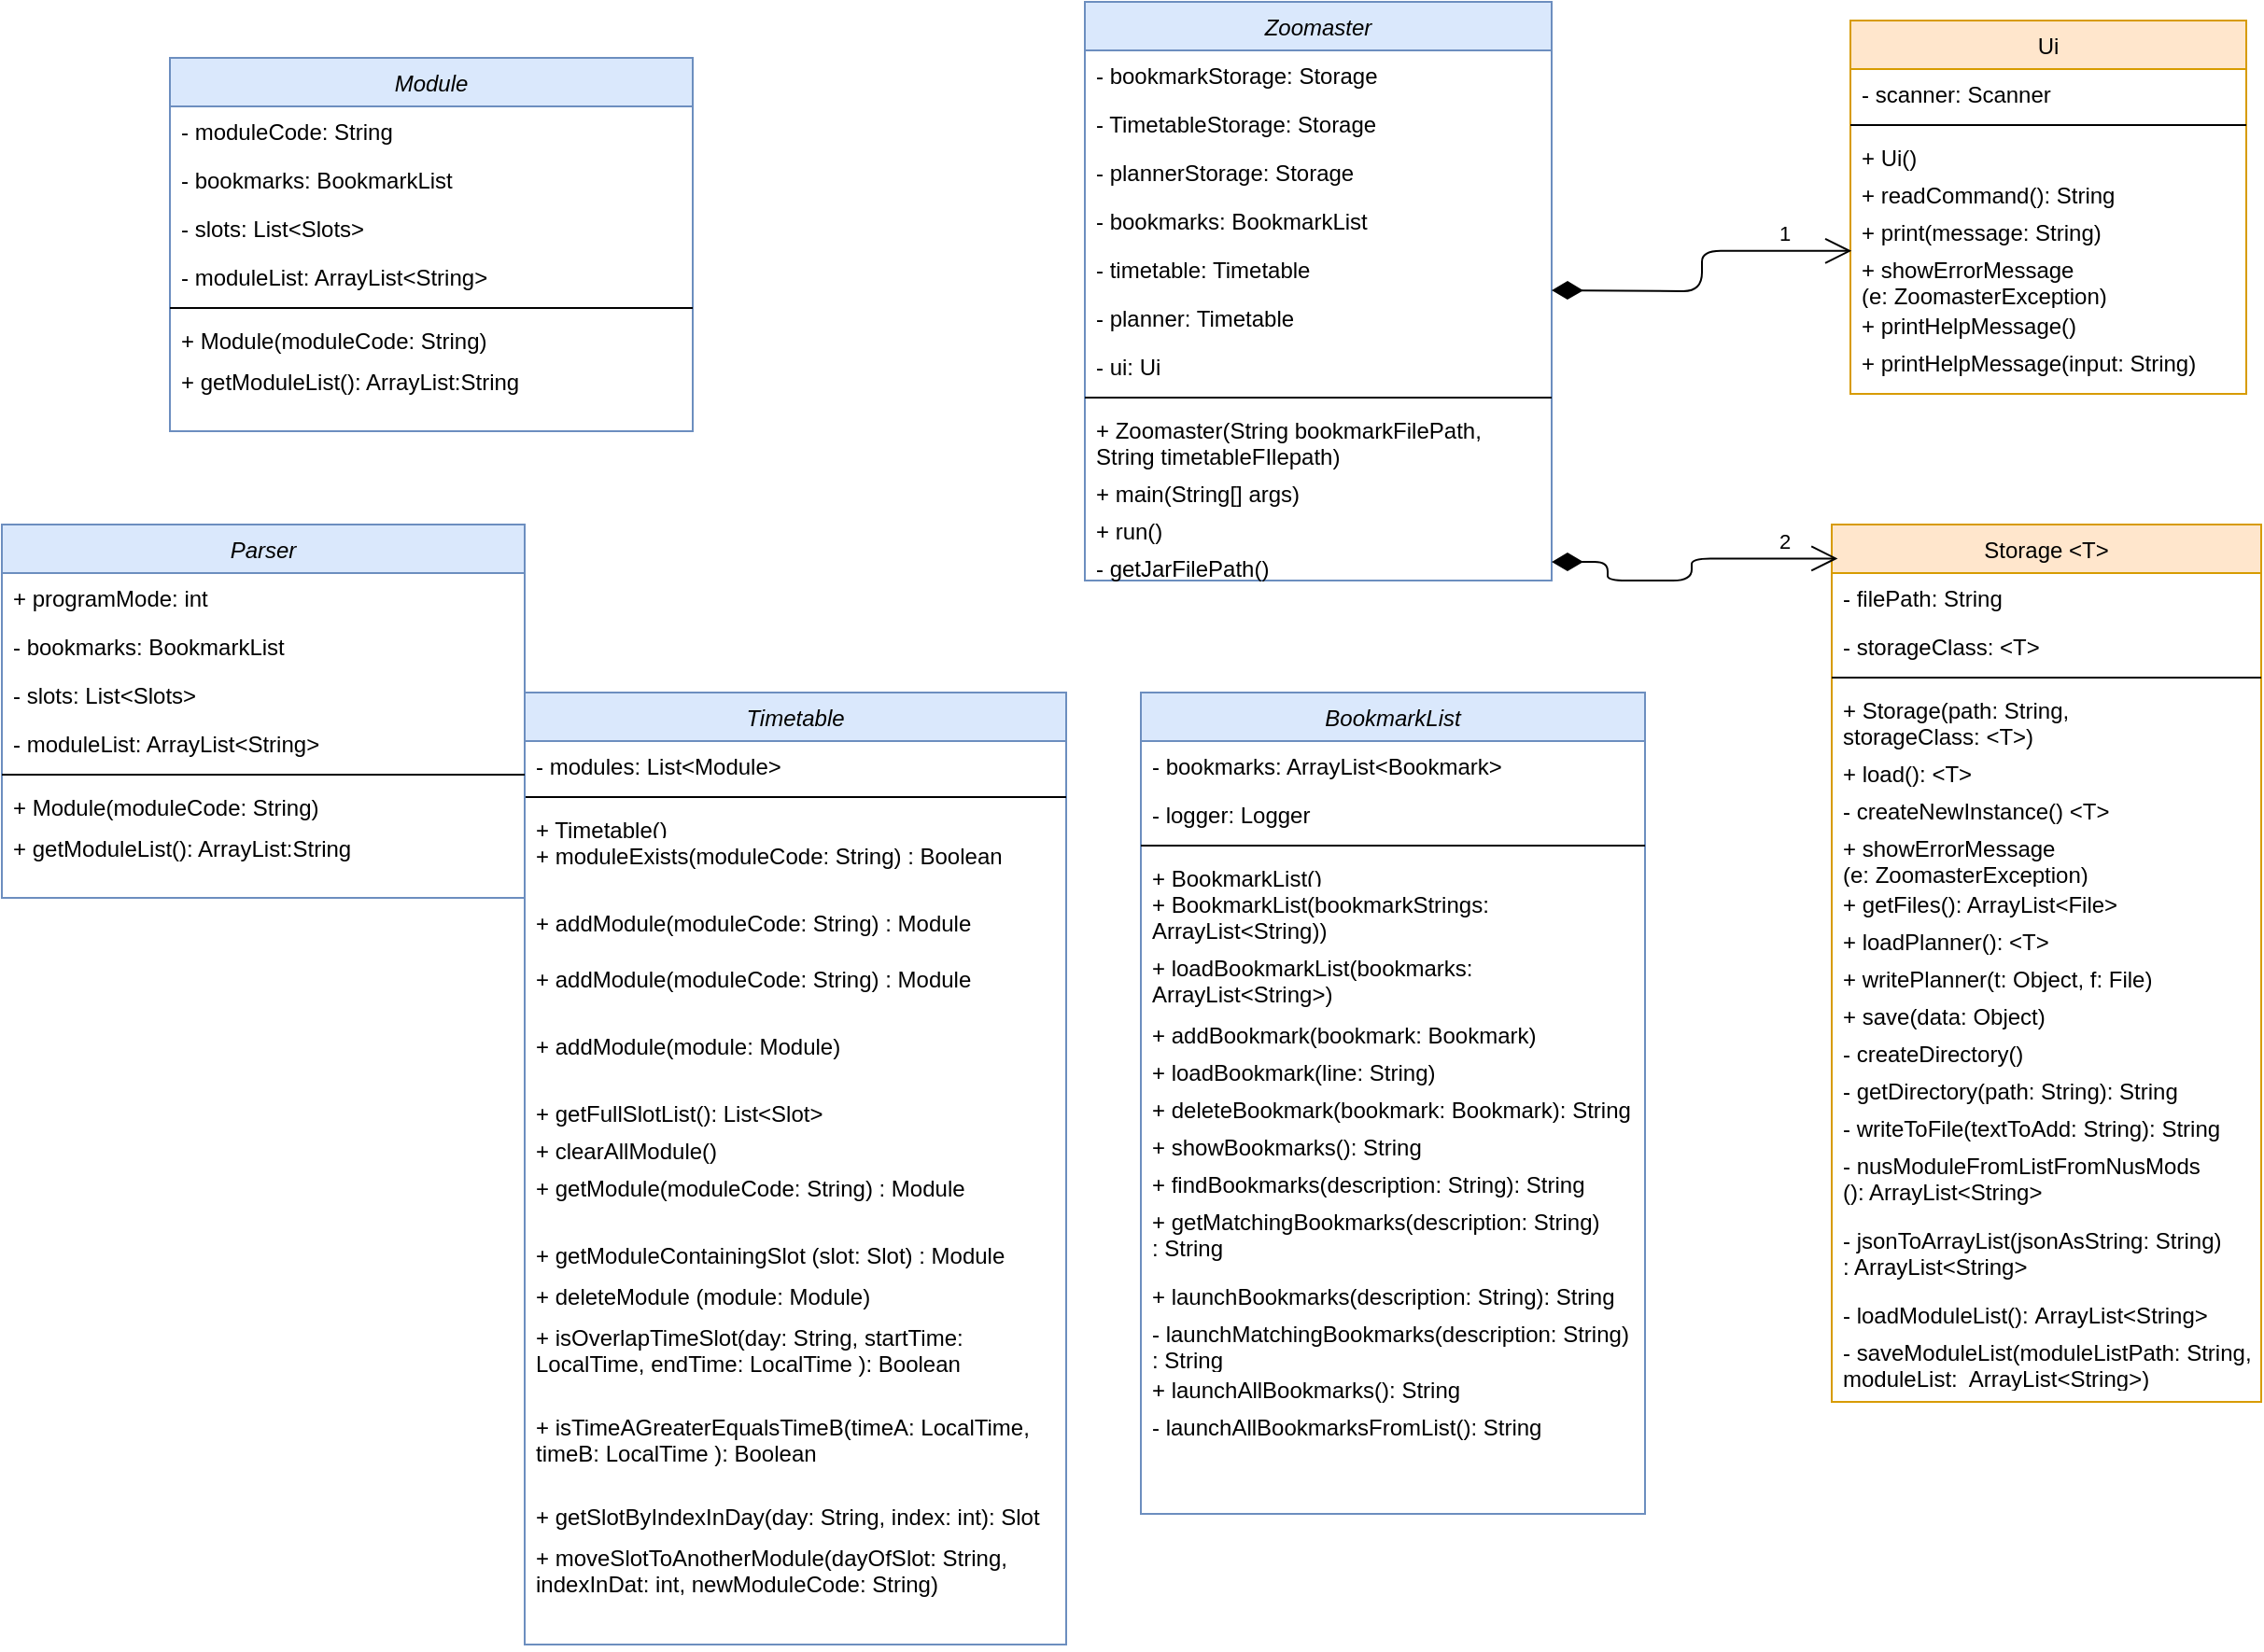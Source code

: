 <mxfile version="13.8.3" type="github">
  <diagram id="C5RBs43oDa-KdzZeNtuy" name="Page-1">
    <mxGraphModel dx="1558" dy="640" grid="1" gridSize="10" guides="1" tooltips="1" connect="1" arrows="1" fold="1" page="1" pageScale="1" pageWidth="827" pageHeight="1169" math="0" shadow="0">
      <root>
        <mxCell id="WIyWlLk6GJQsqaUBKTNV-0" />
        <mxCell id="WIyWlLk6GJQsqaUBKTNV-1" parent="WIyWlLk6GJQsqaUBKTNV-0" />
        <mxCell id="zkfFHV4jXpPFQw0GAbJ--0" value="Zoomaster" style="swimlane;fontStyle=2;align=center;verticalAlign=top;childLayout=stackLayout;horizontal=1;startSize=26;horizontalStack=0;resizeParent=1;resizeLast=0;collapsible=1;marginBottom=0;rounded=0;shadow=0;strokeWidth=1;fillColor=#dae8fc;strokeColor=#6c8ebf;" parent="WIyWlLk6GJQsqaUBKTNV-1" vertex="1">
          <mxGeometry x="100" y="90" width="250" height="310" as="geometry">
            <mxRectangle x="230" y="140" width="160" height="26" as="alternateBounds" />
          </mxGeometry>
        </mxCell>
        <mxCell id="zkfFHV4jXpPFQw0GAbJ--1" value="- bookmarkStorage: Storage" style="text;align=left;verticalAlign=top;spacingLeft=4;spacingRight=4;overflow=hidden;rotatable=0;points=[[0,0.5],[1,0.5]];portConstraint=eastwest;" parent="zkfFHV4jXpPFQw0GAbJ--0" vertex="1">
          <mxGeometry y="26" width="250" height="26" as="geometry" />
        </mxCell>
        <mxCell id="zkfFHV4jXpPFQw0GAbJ--2" value="- TimetableStorage: Storage" style="text;align=left;verticalAlign=top;spacingLeft=4;spacingRight=4;overflow=hidden;rotatable=0;points=[[0,0.5],[1,0.5]];portConstraint=eastwest;rounded=0;shadow=0;html=0;" parent="zkfFHV4jXpPFQw0GAbJ--0" vertex="1">
          <mxGeometry y="52" width="250" height="26" as="geometry" />
        </mxCell>
        <mxCell id="xP8jKpBeJA_gzd6FkXw8-4" value="- plannerStorage: Storage" style="text;align=left;verticalAlign=top;spacingLeft=4;spacingRight=4;overflow=hidden;rotatable=0;points=[[0,0.5],[1,0.5]];portConstraint=eastwest;rounded=0;shadow=0;html=0;" vertex="1" parent="zkfFHV4jXpPFQw0GAbJ--0">
          <mxGeometry y="78" width="250" height="26" as="geometry" />
        </mxCell>
        <mxCell id="zkfFHV4jXpPFQw0GAbJ--3" value="- bookmarks: BookmarkList" style="text;align=left;verticalAlign=top;spacingLeft=4;spacingRight=4;overflow=hidden;rotatable=0;points=[[0,0.5],[1,0.5]];portConstraint=eastwest;rounded=0;shadow=0;html=0;" parent="zkfFHV4jXpPFQw0GAbJ--0" vertex="1">
          <mxGeometry y="104" width="250" height="26" as="geometry" />
        </mxCell>
        <mxCell id="xP8jKpBeJA_gzd6FkXw8-2" value="- timetable: Timetable" style="text;align=left;verticalAlign=top;spacingLeft=4;spacingRight=4;overflow=hidden;rotatable=0;points=[[0,0.5],[1,0.5]];portConstraint=eastwest;rounded=0;shadow=0;html=0;" vertex="1" parent="zkfFHV4jXpPFQw0GAbJ--0">
          <mxGeometry y="130" width="250" height="26" as="geometry" />
        </mxCell>
        <mxCell id="xP8jKpBeJA_gzd6FkXw8-3" value="- planner: Timetable" style="text;align=left;verticalAlign=top;spacingLeft=4;spacingRight=4;overflow=hidden;rotatable=0;points=[[0,0.5],[1,0.5]];portConstraint=eastwest;rounded=0;shadow=0;html=0;" vertex="1" parent="zkfFHV4jXpPFQw0GAbJ--0">
          <mxGeometry y="156" width="250" height="26" as="geometry" />
        </mxCell>
        <mxCell id="xP8jKpBeJA_gzd6FkXw8-5" value="- ui: Ui" style="text;align=left;verticalAlign=top;spacingLeft=4;spacingRight=4;overflow=hidden;rotatable=0;points=[[0,0.5],[1,0.5]];portConstraint=eastwest;rounded=0;shadow=0;html=0;" vertex="1" parent="zkfFHV4jXpPFQw0GAbJ--0">
          <mxGeometry y="182" width="250" height="26" as="geometry" />
        </mxCell>
        <mxCell id="zkfFHV4jXpPFQw0GAbJ--4" value="" style="line;html=1;strokeWidth=1;align=left;verticalAlign=middle;spacingTop=-1;spacingLeft=3;spacingRight=3;rotatable=0;labelPosition=right;points=[];portConstraint=eastwest;" parent="zkfFHV4jXpPFQw0GAbJ--0" vertex="1">
          <mxGeometry y="208" width="250" height="8" as="geometry" />
        </mxCell>
        <mxCell id="zkfFHV4jXpPFQw0GAbJ--5" value="+ Zoomaster(String bookmarkFilePath, &#xa;String timetableFIlepath)" style="text;align=left;verticalAlign=top;spacingLeft=4;spacingRight=4;overflow=hidden;rotatable=0;points=[[0,0.5],[1,0.5]];portConstraint=eastwest;" parent="zkfFHV4jXpPFQw0GAbJ--0" vertex="1">
          <mxGeometry y="216" width="250" height="34" as="geometry" />
        </mxCell>
        <mxCell id="xP8jKpBeJA_gzd6FkXw8-8" value="+ main(String[] args)" style="text;align=left;verticalAlign=top;spacingLeft=4;spacingRight=4;overflow=hidden;rotatable=0;points=[[0,0.5],[1,0.5]];portConstraint=eastwest;" vertex="1" parent="zkfFHV4jXpPFQw0GAbJ--0">
          <mxGeometry y="250" width="250" height="20" as="geometry" />
        </mxCell>
        <mxCell id="xP8jKpBeJA_gzd6FkXw8-7" value="+ run()" style="text;align=left;verticalAlign=top;spacingLeft=4;spacingRight=4;overflow=hidden;rotatable=0;points=[[0,0.5],[1,0.5]];portConstraint=eastwest;" vertex="1" parent="zkfFHV4jXpPFQw0GAbJ--0">
          <mxGeometry y="270" width="250" height="20" as="geometry" />
        </mxCell>
        <mxCell id="xP8jKpBeJA_gzd6FkXw8-9" value="- getJarFilePath()" style="text;align=left;verticalAlign=top;spacingLeft=4;spacingRight=4;overflow=hidden;rotatable=0;points=[[0,0.5],[1,0.5]];portConstraint=eastwest;" vertex="1" parent="zkfFHV4jXpPFQw0GAbJ--0">
          <mxGeometry y="290" width="250" height="20" as="geometry" />
        </mxCell>
        <mxCell id="zkfFHV4jXpPFQw0GAbJ--17" value="Ui" style="swimlane;fontStyle=0;align=center;verticalAlign=top;childLayout=stackLayout;horizontal=1;startSize=26;horizontalStack=0;resizeParent=1;resizeLast=0;collapsible=1;marginBottom=0;rounded=0;shadow=0;strokeWidth=1;fillColor=#ffe6cc;strokeColor=#d79b00;" parent="WIyWlLk6GJQsqaUBKTNV-1" vertex="1">
          <mxGeometry x="510" y="100" width="212" height="200" as="geometry">
            <mxRectangle x="550" y="140" width="160" height="26" as="alternateBounds" />
          </mxGeometry>
        </mxCell>
        <mxCell id="xP8jKpBeJA_gzd6FkXw8-10" value="- scanner: Scanner" style="text;align=left;verticalAlign=top;spacingLeft=4;spacingRight=4;overflow=hidden;rotatable=0;points=[[0,0.5],[1,0.5]];portConstraint=eastwest;rounded=0;shadow=0;html=0;" vertex="1" parent="zkfFHV4jXpPFQw0GAbJ--17">
          <mxGeometry y="26" width="212" height="26" as="geometry" />
        </mxCell>
        <mxCell id="zkfFHV4jXpPFQw0GAbJ--23" value="" style="line;html=1;strokeWidth=1;align=left;verticalAlign=middle;spacingTop=-1;spacingLeft=3;spacingRight=3;rotatable=0;labelPosition=right;points=[];portConstraint=eastwest;" parent="zkfFHV4jXpPFQw0GAbJ--17" vertex="1">
          <mxGeometry y="52" width="212" height="8" as="geometry" />
        </mxCell>
        <mxCell id="xP8jKpBeJA_gzd6FkXw8-11" value="+ Ui()" style="text;align=left;verticalAlign=top;spacingLeft=4;spacingRight=4;overflow=hidden;rotatable=0;points=[[0,0.5],[1,0.5]];portConstraint=eastwest;" vertex="1" parent="zkfFHV4jXpPFQw0GAbJ--17">
          <mxGeometry y="60" width="212" height="20" as="geometry" />
        </mxCell>
        <mxCell id="xP8jKpBeJA_gzd6FkXw8-12" value="+ readCommand(): String" style="text;align=left;verticalAlign=top;spacingLeft=4;spacingRight=4;overflow=hidden;rotatable=0;points=[[0,0.5],[1,0.5]];portConstraint=eastwest;" vertex="1" parent="zkfFHV4jXpPFQw0GAbJ--17">
          <mxGeometry y="80" width="212" height="20" as="geometry" />
        </mxCell>
        <mxCell id="xP8jKpBeJA_gzd6FkXw8-13" value="+ print(message: String)" style="text;align=left;verticalAlign=top;spacingLeft=4;spacingRight=4;overflow=hidden;rotatable=0;points=[[0,0.5],[1,0.5]];portConstraint=eastwest;" vertex="1" parent="zkfFHV4jXpPFQw0GAbJ--17">
          <mxGeometry y="100" width="212" height="20" as="geometry" />
        </mxCell>
        <mxCell id="xP8jKpBeJA_gzd6FkXw8-14" value="+ showErrorMessage&#xa;(e: ZoomasterException)" style="text;align=left;verticalAlign=top;spacingLeft=4;spacingRight=4;overflow=hidden;rotatable=0;points=[[0,0.5],[1,0.5]];portConstraint=eastwest;" vertex="1" parent="zkfFHV4jXpPFQw0GAbJ--17">
          <mxGeometry y="120" width="212" height="30" as="geometry" />
        </mxCell>
        <mxCell id="xP8jKpBeJA_gzd6FkXw8-17" value="+ printHelpMessage()" style="text;align=left;verticalAlign=top;spacingLeft=4;spacingRight=4;overflow=hidden;rotatable=0;points=[[0,0.5],[1,0.5]];portConstraint=eastwest;" vertex="1" parent="zkfFHV4jXpPFQw0GAbJ--17">
          <mxGeometry y="150" width="212" height="20" as="geometry" />
        </mxCell>
        <mxCell id="xP8jKpBeJA_gzd6FkXw8-16" value="+ printHelpMessage(input: String)" style="text;align=left;verticalAlign=top;spacingLeft=4;spacingRight=4;overflow=hidden;rotatable=0;points=[[0,0.5],[1,0.5]];portConstraint=eastwest;" vertex="1" parent="zkfFHV4jXpPFQw0GAbJ--17">
          <mxGeometry y="170" width="212" height="20" as="geometry" />
        </mxCell>
        <mxCell id="xP8jKpBeJA_gzd6FkXw8-18" value="1" style="endArrow=open;html=1;endSize=12;startArrow=diamondThin;startSize=14;startFill=1;edgeStyle=orthogonalEdgeStyle;align=left;verticalAlign=bottom;entryX=0.003;entryY=0.113;entryDx=0;entryDy=0;entryPerimeter=0;" edge="1" parent="WIyWlLk6GJQsqaUBKTNV-1" target="xP8jKpBeJA_gzd6FkXw8-14">
          <mxGeometry x="0.553" relative="1" as="geometry">
            <mxPoint x="350" y="244.5" as="sourcePoint" />
            <mxPoint x="510" y="244.5" as="targetPoint" />
            <mxPoint as="offset" />
          </mxGeometry>
        </mxCell>
        <mxCell id="xP8jKpBeJA_gzd6FkXw8-19" value="Storage &lt;T&gt;" style="swimlane;fontStyle=0;align=center;verticalAlign=top;childLayout=stackLayout;horizontal=1;startSize=26;horizontalStack=0;resizeParent=1;resizeLast=0;collapsible=1;marginBottom=0;rounded=0;shadow=0;strokeWidth=1;fillColor=#ffe6cc;strokeColor=#d79b00;" vertex="1" parent="WIyWlLk6GJQsqaUBKTNV-1">
          <mxGeometry x="500" y="370" width="230" height="470" as="geometry">
            <mxRectangle x="550" y="140" width="160" height="26" as="alternateBounds" />
          </mxGeometry>
        </mxCell>
        <mxCell id="xP8jKpBeJA_gzd6FkXw8-20" value="- filePath: String&#xa;" style="text;align=left;verticalAlign=top;spacingLeft=4;spacingRight=4;overflow=hidden;rotatable=0;points=[[0,0.5],[1,0.5]];portConstraint=eastwest;rounded=0;shadow=0;html=0;" vertex="1" parent="xP8jKpBeJA_gzd6FkXw8-19">
          <mxGeometry y="26" width="230" height="26" as="geometry" />
        </mxCell>
        <mxCell id="xP8jKpBeJA_gzd6FkXw8-29" value="- storageClass: &lt;T&gt;&#xa;" style="text;align=left;verticalAlign=top;spacingLeft=4;spacingRight=4;overflow=hidden;rotatable=0;points=[[0,0.5],[1,0.5]];portConstraint=eastwest;rounded=0;shadow=0;html=0;" vertex="1" parent="xP8jKpBeJA_gzd6FkXw8-19">
          <mxGeometry y="52" width="230" height="26" as="geometry" />
        </mxCell>
        <mxCell id="xP8jKpBeJA_gzd6FkXw8-21" value="" style="line;html=1;strokeWidth=1;align=left;verticalAlign=middle;spacingTop=-1;spacingLeft=3;spacingRight=3;rotatable=0;labelPosition=right;points=[];portConstraint=eastwest;" vertex="1" parent="xP8jKpBeJA_gzd6FkXw8-19">
          <mxGeometry y="78" width="230" height="8" as="geometry" />
        </mxCell>
        <mxCell id="xP8jKpBeJA_gzd6FkXw8-22" value="+ Storage(path: String, &#xa;storageClass: &lt;T&gt;)" style="text;align=left;verticalAlign=top;spacingLeft=4;spacingRight=4;overflow=hidden;rotatable=0;points=[[0,0.5],[1,0.5]];portConstraint=eastwest;" vertex="1" parent="xP8jKpBeJA_gzd6FkXw8-19">
          <mxGeometry y="86" width="230" height="34" as="geometry" />
        </mxCell>
        <mxCell id="xP8jKpBeJA_gzd6FkXw8-23" value="+ load(): &lt;T&gt;" style="text;align=left;verticalAlign=top;spacingLeft=4;spacingRight=4;overflow=hidden;rotatable=0;points=[[0,0.5],[1,0.5]];portConstraint=eastwest;" vertex="1" parent="xP8jKpBeJA_gzd6FkXw8-19">
          <mxGeometry y="120" width="230" height="20" as="geometry" />
        </mxCell>
        <mxCell id="xP8jKpBeJA_gzd6FkXw8-24" value="- createNewInstance() &lt;T&gt;" style="text;align=left;verticalAlign=top;spacingLeft=4;spacingRight=4;overflow=hidden;rotatable=0;points=[[0,0.5],[1,0.5]];portConstraint=eastwest;" vertex="1" parent="xP8jKpBeJA_gzd6FkXw8-19">
          <mxGeometry y="140" width="230" height="20" as="geometry" />
        </mxCell>
        <mxCell id="xP8jKpBeJA_gzd6FkXw8-25" value="+ showErrorMessage&#xa;(e: ZoomasterException)" style="text;align=left;verticalAlign=top;spacingLeft=4;spacingRight=4;overflow=hidden;rotatable=0;points=[[0,0.5],[1,0.5]];portConstraint=eastwest;" vertex="1" parent="xP8jKpBeJA_gzd6FkXw8-19">
          <mxGeometry y="160" width="230" height="30" as="geometry" />
        </mxCell>
        <mxCell id="xP8jKpBeJA_gzd6FkXw8-26" value="+ getFiles(): ArrayList&lt;File&gt;" style="text;align=left;verticalAlign=top;spacingLeft=4;spacingRight=4;overflow=hidden;rotatable=0;points=[[0,0.5],[1,0.5]];portConstraint=eastwest;" vertex="1" parent="xP8jKpBeJA_gzd6FkXw8-19">
          <mxGeometry y="190" width="230" height="20" as="geometry" />
        </mxCell>
        <mxCell id="xP8jKpBeJA_gzd6FkXw8-32" value="+ loadPlanner(): &lt;T&gt;" style="text;align=left;verticalAlign=top;spacingLeft=4;spacingRight=4;overflow=hidden;rotatable=0;points=[[0,0.5],[1,0.5]];portConstraint=eastwest;" vertex="1" parent="xP8jKpBeJA_gzd6FkXw8-19">
          <mxGeometry y="210" width="230" height="20" as="geometry" />
        </mxCell>
        <mxCell id="xP8jKpBeJA_gzd6FkXw8-33" value="+ writePlanner(t: Object, f: File)" style="text;align=left;verticalAlign=top;spacingLeft=4;spacingRight=4;overflow=hidden;rotatable=0;points=[[0,0.5],[1,0.5]];portConstraint=eastwest;" vertex="1" parent="xP8jKpBeJA_gzd6FkXw8-19">
          <mxGeometry y="230" width="230" height="20" as="geometry" />
        </mxCell>
        <mxCell id="xP8jKpBeJA_gzd6FkXw8-27" value="+ save(data: Object)" style="text;align=left;verticalAlign=top;spacingLeft=4;spacingRight=4;overflow=hidden;rotatable=0;points=[[0,0.5],[1,0.5]];portConstraint=eastwest;" vertex="1" parent="xP8jKpBeJA_gzd6FkXw8-19">
          <mxGeometry y="250" width="230" height="20" as="geometry" />
        </mxCell>
        <mxCell id="xP8jKpBeJA_gzd6FkXw8-34" value="- createDirectory()" style="text;align=left;verticalAlign=top;spacingLeft=4;spacingRight=4;overflow=hidden;rotatable=0;points=[[0,0.5],[1,0.5]];portConstraint=eastwest;" vertex="1" parent="xP8jKpBeJA_gzd6FkXw8-19">
          <mxGeometry y="270" width="230" height="20" as="geometry" />
        </mxCell>
        <mxCell id="xP8jKpBeJA_gzd6FkXw8-35" value="- getDirectory(path: String): String" style="text;align=left;verticalAlign=top;spacingLeft=4;spacingRight=4;overflow=hidden;rotatable=0;points=[[0,0.5],[1,0.5]];portConstraint=eastwest;" vertex="1" parent="xP8jKpBeJA_gzd6FkXw8-19">
          <mxGeometry y="290" width="230" height="20" as="geometry" />
        </mxCell>
        <mxCell id="xP8jKpBeJA_gzd6FkXw8-36" value="- writeToFile(textToAdd: String): String" style="text;align=left;verticalAlign=top;spacingLeft=4;spacingRight=4;overflow=hidden;rotatable=0;points=[[0,0.5],[1,0.5]];portConstraint=eastwest;" vertex="1" parent="xP8jKpBeJA_gzd6FkXw8-19">
          <mxGeometry y="310" width="230" height="20" as="geometry" />
        </mxCell>
        <mxCell id="xP8jKpBeJA_gzd6FkXw8-30" value="- nusModuleFromListFromNusMods&#xa;(): ArrayList&lt;String&gt;" style="text;align=left;verticalAlign=top;spacingLeft=4;spacingRight=4;overflow=hidden;rotatable=0;points=[[0,0.5],[1,0.5]];portConstraint=eastwest;" vertex="1" parent="xP8jKpBeJA_gzd6FkXw8-19">
          <mxGeometry y="330" width="230" height="40" as="geometry" />
        </mxCell>
        <mxCell id="xP8jKpBeJA_gzd6FkXw8-31" value="- jsonToArrayList(jsonAsString: String)&#xa;: ArrayList&lt;String&gt;" style="text;align=left;verticalAlign=top;spacingLeft=4;spacingRight=4;overflow=hidden;rotatable=0;points=[[0,0.5],[1,0.5]];portConstraint=eastwest;" vertex="1" parent="xP8jKpBeJA_gzd6FkXw8-19">
          <mxGeometry y="370" width="230" height="40" as="geometry" />
        </mxCell>
        <mxCell id="xP8jKpBeJA_gzd6FkXw8-37" value="- loadModuleList(): ArrayList&lt;String&gt;" style="text;align=left;verticalAlign=top;spacingLeft=4;spacingRight=4;overflow=hidden;rotatable=0;points=[[0,0.5],[1,0.5]];portConstraint=eastwest;" vertex="1" parent="xP8jKpBeJA_gzd6FkXw8-19">
          <mxGeometry y="410" width="230" height="20" as="geometry" />
        </mxCell>
        <mxCell id="xP8jKpBeJA_gzd6FkXw8-38" value="- saveModuleList(moduleListPath: String, &#xa;moduleList:  ArrayList&lt;String&gt;)" style="text;align=left;verticalAlign=top;spacingLeft=4;spacingRight=4;overflow=hidden;rotatable=0;points=[[0,0.5],[1,0.5]];portConstraint=eastwest;" vertex="1" parent="xP8jKpBeJA_gzd6FkXw8-19">
          <mxGeometry y="430" width="230" height="30" as="geometry" />
        </mxCell>
        <mxCell id="xP8jKpBeJA_gzd6FkXw8-28" value="2" style="endArrow=open;html=1;endSize=12;startArrow=diamondThin;startSize=14;startFill=1;edgeStyle=orthogonalEdgeStyle;align=left;verticalAlign=bottom;entryX=0.014;entryY=-0.3;entryDx=0;entryDy=0;entryPerimeter=0;" edge="1" parent="WIyWlLk6GJQsqaUBKTNV-1" target="xP8jKpBeJA_gzd6FkXw8-20">
          <mxGeometry x="0.623" relative="1" as="geometry">
            <mxPoint x="350" y="390" as="sourcePoint" />
            <mxPoint x="510" y="390" as="targetPoint" />
            <Array as="points">
              <mxPoint x="380" y="390" />
              <mxPoint x="380" y="400" />
              <mxPoint x="425" y="400" />
              <mxPoint x="425" y="388" />
            </Array>
            <mxPoint as="offset" />
          </mxGeometry>
        </mxCell>
        <mxCell id="xP8jKpBeJA_gzd6FkXw8-39" value="BookmarkList" style="swimlane;fontStyle=2;align=center;verticalAlign=top;childLayout=stackLayout;horizontal=1;startSize=26;horizontalStack=0;resizeParent=1;resizeLast=0;collapsible=1;marginBottom=0;rounded=0;shadow=0;strokeWidth=1;fillColor=#dae8fc;strokeColor=#6c8ebf;" vertex="1" parent="WIyWlLk6GJQsqaUBKTNV-1">
          <mxGeometry x="130" y="460" width="270" height="440" as="geometry">
            <mxRectangle x="230" y="140" width="160" height="26" as="alternateBounds" />
          </mxGeometry>
        </mxCell>
        <mxCell id="xP8jKpBeJA_gzd6FkXw8-40" value="- bookmarks: ArrayList&lt;Bookmark&gt;" style="text;align=left;verticalAlign=top;spacingLeft=4;spacingRight=4;overflow=hidden;rotatable=0;points=[[0,0.5],[1,0.5]];portConstraint=eastwest;" vertex="1" parent="xP8jKpBeJA_gzd6FkXw8-39">
          <mxGeometry y="26" width="270" height="26" as="geometry" />
        </mxCell>
        <mxCell id="xP8jKpBeJA_gzd6FkXw8-41" value="- logger: Logger" style="text;align=left;verticalAlign=top;spacingLeft=4;spacingRight=4;overflow=hidden;rotatable=0;points=[[0,0.5],[1,0.5]];portConstraint=eastwest;rounded=0;shadow=0;html=0;" vertex="1" parent="xP8jKpBeJA_gzd6FkXw8-39">
          <mxGeometry y="52" width="270" height="26" as="geometry" />
        </mxCell>
        <mxCell id="xP8jKpBeJA_gzd6FkXw8-47" value="" style="line;html=1;strokeWidth=1;align=left;verticalAlign=middle;spacingTop=-1;spacingLeft=3;spacingRight=3;rotatable=0;labelPosition=right;points=[];portConstraint=eastwest;" vertex="1" parent="xP8jKpBeJA_gzd6FkXw8-39">
          <mxGeometry y="78" width="270" height="8" as="geometry" />
        </mxCell>
        <mxCell id="xP8jKpBeJA_gzd6FkXw8-48" value="+ BookmarkList()" style="text;align=left;verticalAlign=top;spacingLeft=4;spacingRight=4;overflow=hidden;rotatable=0;points=[[0,0.5],[1,0.5]];portConstraint=eastwest;" vertex="1" parent="xP8jKpBeJA_gzd6FkXw8-39">
          <mxGeometry y="86" width="270" height="14" as="geometry" />
        </mxCell>
        <mxCell id="xP8jKpBeJA_gzd6FkXw8-52" value="+ BookmarkList(bookmarkStrings: &#xa;ArrayList&lt;String))" style="text;align=left;verticalAlign=top;spacingLeft=4;spacingRight=4;overflow=hidden;rotatable=0;points=[[0,0.5],[1,0.5]];portConstraint=eastwest;" vertex="1" parent="xP8jKpBeJA_gzd6FkXw8-39">
          <mxGeometry y="100" width="270" height="34" as="geometry" />
        </mxCell>
        <mxCell id="xP8jKpBeJA_gzd6FkXw8-49" value="+ loadBookmarkList(bookmarks: &#xa;ArrayList&lt;String&gt;)" style="text;align=left;verticalAlign=top;spacingLeft=4;spacingRight=4;overflow=hidden;rotatable=0;points=[[0,0.5],[1,0.5]];portConstraint=eastwest;" vertex="1" parent="xP8jKpBeJA_gzd6FkXw8-39">
          <mxGeometry y="134" width="270" height="36" as="geometry" />
        </mxCell>
        <mxCell id="xP8jKpBeJA_gzd6FkXw8-53" value="+ addBookmark(bookmark: Bookmark)" style="text;align=left;verticalAlign=top;spacingLeft=4;spacingRight=4;overflow=hidden;rotatable=0;points=[[0,0.5],[1,0.5]];portConstraint=eastwest;" vertex="1" parent="xP8jKpBeJA_gzd6FkXw8-39">
          <mxGeometry y="170" width="270" height="20" as="geometry" />
        </mxCell>
        <mxCell id="xP8jKpBeJA_gzd6FkXw8-54" value="+ loadBookmark(line: String)" style="text;align=left;verticalAlign=top;spacingLeft=4;spacingRight=4;overflow=hidden;rotatable=0;points=[[0,0.5],[1,0.5]];portConstraint=eastwest;" vertex="1" parent="xP8jKpBeJA_gzd6FkXw8-39">
          <mxGeometry y="190" width="270" height="20" as="geometry" />
        </mxCell>
        <mxCell id="xP8jKpBeJA_gzd6FkXw8-55" value="+ deleteBookmark(bookmark: Bookmark): String" style="text;align=left;verticalAlign=top;spacingLeft=4;spacingRight=4;overflow=hidden;rotatable=0;points=[[0,0.5],[1,0.5]];portConstraint=eastwest;" vertex="1" parent="xP8jKpBeJA_gzd6FkXw8-39">
          <mxGeometry y="210" width="270" height="20" as="geometry" />
        </mxCell>
        <mxCell id="xP8jKpBeJA_gzd6FkXw8-56" value="+ showBookmarks(): String" style="text;align=left;verticalAlign=top;spacingLeft=4;spacingRight=4;overflow=hidden;rotatable=0;points=[[0,0.5],[1,0.5]];portConstraint=eastwest;" vertex="1" parent="xP8jKpBeJA_gzd6FkXw8-39">
          <mxGeometry y="230" width="270" height="20" as="geometry" />
        </mxCell>
        <mxCell id="xP8jKpBeJA_gzd6FkXw8-57" value="+ findBookmarks(description: String): String" style="text;align=left;verticalAlign=top;spacingLeft=4;spacingRight=4;overflow=hidden;rotatable=0;points=[[0,0.5],[1,0.5]];portConstraint=eastwest;" vertex="1" parent="xP8jKpBeJA_gzd6FkXw8-39">
          <mxGeometry y="250" width="270" height="20" as="geometry" />
        </mxCell>
        <mxCell id="xP8jKpBeJA_gzd6FkXw8-58" value="+ getMatchingBookmarks(description: String)&#xa;: String" style="text;align=left;verticalAlign=top;spacingLeft=4;spacingRight=4;overflow=hidden;rotatable=0;points=[[0,0.5],[1,0.5]];portConstraint=eastwest;" vertex="1" parent="xP8jKpBeJA_gzd6FkXw8-39">
          <mxGeometry y="270" width="270" height="40" as="geometry" />
        </mxCell>
        <mxCell id="xP8jKpBeJA_gzd6FkXw8-60" value="+ launchBookmarks(description: String): String" style="text;align=left;verticalAlign=top;spacingLeft=4;spacingRight=4;overflow=hidden;rotatable=0;points=[[0,0.5],[1,0.5]];portConstraint=eastwest;" vertex="1" parent="xP8jKpBeJA_gzd6FkXw8-39">
          <mxGeometry y="310" width="270" height="20" as="geometry" />
        </mxCell>
        <mxCell id="xP8jKpBeJA_gzd6FkXw8-61" value="- launchMatchingBookmarks(description: String)&#xa;: String" style="text;align=left;verticalAlign=top;spacingLeft=4;spacingRight=4;overflow=hidden;rotatable=0;points=[[0,0.5],[1,0.5]];portConstraint=eastwest;" vertex="1" parent="xP8jKpBeJA_gzd6FkXw8-39">
          <mxGeometry y="330" width="270" height="30" as="geometry" />
        </mxCell>
        <mxCell id="xP8jKpBeJA_gzd6FkXw8-62" value="+ launchAllBookmarks(): String" style="text;align=left;verticalAlign=top;spacingLeft=4;spacingRight=4;overflow=hidden;rotatable=0;points=[[0,0.5],[1,0.5]];portConstraint=eastwest;" vertex="1" parent="xP8jKpBeJA_gzd6FkXw8-39">
          <mxGeometry y="360" width="270" height="20" as="geometry" />
        </mxCell>
        <mxCell id="xP8jKpBeJA_gzd6FkXw8-63" value="- launchAllBookmarksFromList(): String" style="text;align=left;verticalAlign=top;spacingLeft=4;spacingRight=4;overflow=hidden;rotatable=0;points=[[0,0.5],[1,0.5]];portConstraint=eastwest;" vertex="1" parent="xP8jKpBeJA_gzd6FkXw8-39">
          <mxGeometry y="380" width="270" height="20" as="geometry" />
        </mxCell>
        <mxCell id="xP8jKpBeJA_gzd6FkXw8-64" value="Timetable" style="swimlane;fontStyle=2;align=center;verticalAlign=top;childLayout=stackLayout;horizontal=1;startSize=26;horizontalStack=0;resizeParent=1;resizeLast=0;collapsible=1;marginBottom=0;rounded=0;shadow=0;strokeWidth=1;fillColor=#dae8fc;strokeColor=#6c8ebf;" vertex="1" parent="WIyWlLk6GJQsqaUBKTNV-1">
          <mxGeometry x="-200" y="460" width="290" height="510" as="geometry">
            <mxRectangle x="230" y="140" width="160" height="26" as="alternateBounds" />
          </mxGeometry>
        </mxCell>
        <mxCell id="xP8jKpBeJA_gzd6FkXw8-65" value="- modules: List&lt;Module&gt;" style="text;align=left;verticalAlign=top;spacingLeft=4;spacingRight=4;overflow=hidden;rotatable=0;points=[[0,0.5],[1,0.5]];portConstraint=eastwest;" vertex="1" parent="xP8jKpBeJA_gzd6FkXw8-64">
          <mxGeometry y="26" width="290" height="26" as="geometry" />
        </mxCell>
        <mxCell id="xP8jKpBeJA_gzd6FkXw8-67" value="" style="line;html=1;strokeWidth=1;align=left;verticalAlign=middle;spacingTop=-1;spacingLeft=3;spacingRight=3;rotatable=0;labelPosition=right;points=[];portConstraint=eastwest;" vertex="1" parent="xP8jKpBeJA_gzd6FkXw8-64">
          <mxGeometry y="52" width="290" height="8" as="geometry" />
        </mxCell>
        <mxCell id="xP8jKpBeJA_gzd6FkXw8-68" value="+ Timetable()" style="text;align=left;verticalAlign=top;spacingLeft=4;spacingRight=4;overflow=hidden;rotatable=0;points=[[0,0.5],[1,0.5]];portConstraint=eastwest;" vertex="1" parent="xP8jKpBeJA_gzd6FkXw8-64">
          <mxGeometry y="60" width="290" height="14" as="geometry" />
        </mxCell>
        <mxCell id="xP8jKpBeJA_gzd6FkXw8-69" value="+ moduleExists(moduleCode: String) : Boolean" style="text;align=left;verticalAlign=top;spacingLeft=4;spacingRight=4;overflow=hidden;rotatable=0;points=[[0,0.5],[1,0.5]];portConstraint=eastwest;" vertex="1" parent="xP8jKpBeJA_gzd6FkXw8-64">
          <mxGeometry y="74" width="290" height="36" as="geometry" />
        </mxCell>
        <mxCell id="xP8jKpBeJA_gzd6FkXw8-70" value="+ addModule(moduleCode: String) : Module" style="text;align=left;verticalAlign=top;spacingLeft=4;spacingRight=4;overflow=hidden;rotatable=0;points=[[0,0.5],[1,0.5]];portConstraint=eastwest;" vertex="1" parent="xP8jKpBeJA_gzd6FkXw8-64">
          <mxGeometry y="110" width="290" height="30" as="geometry" />
        </mxCell>
        <mxCell id="xP8jKpBeJA_gzd6FkXw8-81" value="+ addModule(moduleCode: String) : Module" style="text;align=left;verticalAlign=top;spacingLeft=4;spacingRight=4;overflow=hidden;rotatable=0;points=[[0,0.5],[1,0.5]];portConstraint=eastwest;" vertex="1" parent="xP8jKpBeJA_gzd6FkXw8-64">
          <mxGeometry y="140" width="290" height="36" as="geometry" />
        </mxCell>
        <mxCell id="xP8jKpBeJA_gzd6FkXw8-82" value="+ addModule(module: Module)" style="text;align=left;verticalAlign=top;spacingLeft=4;spacingRight=4;overflow=hidden;rotatable=0;points=[[0,0.5],[1,0.5]];portConstraint=eastwest;" vertex="1" parent="xP8jKpBeJA_gzd6FkXw8-64">
          <mxGeometry y="176" width="290" height="36" as="geometry" />
        </mxCell>
        <mxCell id="xP8jKpBeJA_gzd6FkXw8-71" value="+ getFullSlotList(): List&lt;Slot&gt;" style="text;align=left;verticalAlign=top;spacingLeft=4;spacingRight=4;overflow=hidden;rotatable=0;points=[[0,0.5],[1,0.5]];portConstraint=eastwest;" vertex="1" parent="xP8jKpBeJA_gzd6FkXw8-64">
          <mxGeometry y="212" width="290" height="20" as="geometry" />
        </mxCell>
        <mxCell id="xP8jKpBeJA_gzd6FkXw8-83" value="+ clearAllModule()" style="text;align=left;verticalAlign=top;spacingLeft=4;spacingRight=4;overflow=hidden;rotatable=0;points=[[0,0.5],[1,0.5]];portConstraint=eastwest;" vertex="1" parent="xP8jKpBeJA_gzd6FkXw8-64">
          <mxGeometry y="232" width="290" height="20" as="geometry" />
        </mxCell>
        <mxCell id="xP8jKpBeJA_gzd6FkXw8-84" value="+ getModule(moduleCode: String) : Module" style="text;align=left;verticalAlign=top;spacingLeft=4;spacingRight=4;overflow=hidden;rotatable=0;points=[[0,0.5],[1,0.5]];portConstraint=eastwest;" vertex="1" parent="xP8jKpBeJA_gzd6FkXw8-64">
          <mxGeometry y="252" width="290" height="36" as="geometry" />
        </mxCell>
        <mxCell id="xP8jKpBeJA_gzd6FkXw8-85" value="+ getModuleContainingSlot (slot: Slot) : Module" style="text;align=left;verticalAlign=top;spacingLeft=4;spacingRight=4;overflow=hidden;rotatable=0;points=[[0,0.5],[1,0.5]];portConstraint=eastwest;" vertex="1" parent="xP8jKpBeJA_gzd6FkXw8-64">
          <mxGeometry y="288" width="290" height="22" as="geometry" />
        </mxCell>
        <mxCell id="xP8jKpBeJA_gzd6FkXw8-86" value="+ deleteModule (module: Module)" style="text;align=left;verticalAlign=top;spacingLeft=4;spacingRight=4;overflow=hidden;rotatable=0;points=[[0,0.5],[1,0.5]];portConstraint=eastwest;" vertex="1" parent="xP8jKpBeJA_gzd6FkXw8-64">
          <mxGeometry y="310" width="290" height="22" as="geometry" />
        </mxCell>
        <mxCell id="xP8jKpBeJA_gzd6FkXw8-73" value="+ isOverlapTimeSlot(day: String, startTime:&#xa;LocalTime, endTime: LocalTime ): Boolean" style="text;align=left;verticalAlign=top;spacingLeft=4;spacingRight=4;overflow=hidden;rotatable=0;points=[[0,0.5],[1,0.5]];portConstraint=eastwest;" vertex="1" parent="xP8jKpBeJA_gzd6FkXw8-64">
          <mxGeometry y="332" width="290" height="48" as="geometry" />
        </mxCell>
        <mxCell id="xP8jKpBeJA_gzd6FkXw8-87" value="+ isTimeAGreaterEqualsTimeB(timeA: LocalTime, &#xa;timeB: LocalTime ): Boolean" style="text;align=left;verticalAlign=top;spacingLeft=4;spacingRight=4;overflow=hidden;rotatable=0;points=[[0,0.5],[1,0.5]];portConstraint=eastwest;" vertex="1" parent="xP8jKpBeJA_gzd6FkXw8-64">
          <mxGeometry y="380" width="290" height="48" as="geometry" />
        </mxCell>
        <mxCell id="xP8jKpBeJA_gzd6FkXw8-74" value="+ getSlotByIndexInDay(day: String, index: int): Slot" style="text;align=left;verticalAlign=top;spacingLeft=4;spacingRight=4;overflow=hidden;rotatable=0;points=[[0,0.5],[1,0.5]];portConstraint=eastwest;" vertex="1" parent="xP8jKpBeJA_gzd6FkXw8-64">
          <mxGeometry y="428" width="290" height="22" as="geometry" />
        </mxCell>
        <mxCell id="xP8jKpBeJA_gzd6FkXw8-88" value="+ moveSlotToAnotherModule(dayOfSlot: String, &#xa;indexInDat: int, newModuleCode: String)" style="text;align=left;verticalAlign=top;spacingLeft=4;spacingRight=4;overflow=hidden;rotatable=0;points=[[0,0.5],[1,0.5]];portConstraint=eastwest;" vertex="1" parent="xP8jKpBeJA_gzd6FkXw8-64">
          <mxGeometry y="450" width="290" height="60" as="geometry" />
        </mxCell>
        <mxCell id="xP8jKpBeJA_gzd6FkXw8-89" value="Module" style="swimlane;fontStyle=2;align=center;verticalAlign=top;childLayout=stackLayout;horizontal=1;startSize=26;horizontalStack=0;resizeParent=1;resizeLast=0;collapsible=1;marginBottom=0;rounded=0;shadow=0;strokeWidth=1;fillColor=#dae8fc;strokeColor=#6c8ebf;" vertex="1" parent="WIyWlLk6GJQsqaUBKTNV-1">
          <mxGeometry x="-390" y="120" width="280" height="200" as="geometry">
            <mxRectangle x="230" y="140" width="160" height="26" as="alternateBounds" />
          </mxGeometry>
        </mxCell>
        <mxCell id="xP8jKpBeJA_gzd6FkXw8-90" value="- moduleCode: String" style="text;align=left;verticalAlign=top;spacingLeft=4;spacingRight=4;overflow=hidden;rotatable=0;points=[[0,0.5],[1,0.5]];portConstraint=eastwest;" vertex="1" parent="xP8jKpBeJA_gzd6FkXw8-89">
          <mxGeometry y="26" width="280" height="26" as="geometry" />
        </mxCell>
        <mxCell id="xP8jKpBeJA_gzd6FkXw8-106" value="- bookmarks: BookmarkList" style="text;align=left;verticalAlign=top;spacingLeft=4;spacingRight=4;overflow=hidden;rotatable=0;points=[[0,0.5],[1,0.5]];portConstraint=eastwest;" vertex="1" parent="xP8jKpBeJA_gzd6FkXw8-89">
          <mxGeometry y="52" width="280" height="26" as="geometry" />
        </mxCell>
        <mxCell id="xP8jKpBeJA_gzd6FkXw8-108" value="- slots: List&lt;Slots&gt;" style="text;align=left;verticalAlign=top;spacingLeft=4;spacingRight=4;overflow=hidden;rotatable=0;points=[[0,0.5],[1,0.5]];portConstraint=eastwest;" vertex="1" parent="xP8jKpBeJA_gzd6FkXw8-89">
          <mxGeometry y="78" width="280" height="26" as="geometry" />
        </mxCell>
        <mxCell id="xP8jKpBeJA_gzd6FkXw8-107" value="- moduleList: ArrayList&lt;String&gt;" style="text;align=left;verticalAlign=top;spacingLeft=4;spacingRight=4;overflow=hidden;rotatable=0;points=[[0,0.5],[1,0.5]];portConstraint=eastwest;" vertex="1" parent="xP8jKpBeJA_gzd6FkXw8-89">
          <mxGeometry y="104" width="280" height="26" as="geometry" />
        </mxCell>
        <mxCell id="xP8jKpBeJA_gzd6FkXw8-91" value="" style="line;html=1;strokeWidth=1;align=left;verticalAlign=middle;spacingTop=-1;spacingLeft=3;spacingRight=3;rotatable=0;labelPosition=right;points=[];portConstraint=eastwest;" vertex="1" parent="xP8jKpBeJA_gzd6FkXw8-89">
          <mxGeometry y="130" width="280" height="8" as="geometry" />
        </mxCell>
        <mxCell id="xP8jKpBeJA_gzd6FkXw8-92" value="+ Module(moduleCode: String)" style="text;align=left;verticalAlign=top;spacingLeft=4;spacingRight=4;overflow=hidden;rotatable=0;points=[[0,0.5],[1,0.5]];portConstraint=eastwest;" vertex="1" parent="xP8jKpBeJA_gzd6FkXw8-89">
          <mxGeometry y="138" width="280" height="22" as="geometry" />
        </mxCell>
        <mxCell id="xP8jKpBeJA_gzd6FkXw8-109" value="+ getModuleList(): ArrayList:String" style="text;align=left;verticalAlign=top;spacingLeft=4;spacingRight=4;overflow=hidden;rotatable=0;points=[[0,0.5],[1,0.5]];portConstraint=eastwest;" vertex="1" parent="xP8jKpBeJA_gzd6FkXw8-89">
          <mxGeometry y="160" width="280" height="22" as="geometry" />
        </mxCell>
        <mxCell id="xP8jKpBeJA_gzd6FkXw8-110" value="Parser" style="swimlane;fontStyle=2;align=center;verticalAlign=top;childLayout=stackLayout;horizontal=1;startSize=26;horizontalStack=0;resizeParent=1;resizeLast=0;collapsible=1;marginBottom=0;rounded=0;shadow=0;strokeWidth=1;fillColor=#dae8fc;strokeColor=#6c8ebf;" vertex="1" parent="WIyWlLk6GJQsqaUBKTNV-1">
          <mxGeometry x="-480" y="370" width="280" height="200" as="geometry">
            <mxRectangle x="230" y="140" width="160" height="26" as="alternateBounds" />
          </mxGeometry>
        </mxCell>
        <mxCell id="xP8jKpBeJA_gzd6FkXw8-111" value="+ programMode: int" style="text;align=left;verticalAlign=top;spacingLeft=4;spacingRight=4;overflow=hidden;rotatable=0;points=[[0,0.5],[1,0.5]];portConstraint=eastwest;" vertex="1" parent="xP8jKpBeJA_gzd6FkXw8-110">
          <mxGeometry y="26" width="280" height="26" as="geometry" />
        </mxCell>
        <mxCell id="xP8jKpBeJA_gzd6FkXw8-112" value="- bookmarks: BookmarkList" style="text;align=left;verticalAlign=top;spacingLeft=4;spacingRight=4;overflow=hidden;rotatable=0;points=[[0,0.5],[1,0.5]];portConstraint=eastwest;" vertex="1" parent="xP8jKpBeJA_gzd6FkXw8-110">
          <mxGeometry y="52" width="280" height="26" as="geometry" />
        </mxCell>
        <mxCell id="xP8jKpBeJA_gzd6FkXw8-113" value="- slots: List&lt;Slots&gt;" style="text;align=left;verticalAlign=top;spacingLeft=4;spacingRight=4;overflow=hidden;rotatable=0;points=[[0,0.5],[1,0.5]];portConstraint=eastwest;" vertex="1" parent="xP8jKpBeJA_gzd6FkXw8-110">
          <mxGeometry y="78" width="280" height="26" as="geometry" />
        </mxCell>
        <mxCell id="xP8jKpBeJA_gzd6FkXw8-114" value="- moduleList: ArrayList&lt;String&gt;" style="text;align=left;verticalAlign=top;spacingLeft=4;spacingRight=4;overflow=hidden;rotatable=0;points=[[0,0.5],[1,0.5]];portConstraint=eastwest;" vertex="1" parent="xP8jKpBeJA_gzd6FkXw8-110">
          <mxGeometry y="104" width="280" height="26" as="geometry" />
        </mxCell>
        <mxCell id="xP8jKpBeJA_gzd6FkXw8-115" value="" style="line;html=1;strokeWidth=1;align=left;verticalAlign=middle;spacingTop=-1;spacingLeft=3;spacingRight=3;rotatable=0;labelPosition=right;points=[];portConstraint=eastwest;" vertex="1" parent="xP8jKpBeJA_gzd6FkXw8-110">
          <mxGeometry y="130" width="280" height="8" as="geometry" />
        </mxCell>
        <mxCell id="xP8jKpBeJA_gzd6FkXw8-116" value="+ Module(moduleCode: String)" style="text;align=left;verticalAlign=top;spacingLeft=4;spacingRight=4;overflow=hidden;rotatable=0;points=[[0,0.5],[1,0.5]];portConstraint=eastwest;" vertex="1" parent="xP8jKpBeJA_gzd6FkXw8-110">
          <mxGeometry y="138" width="280" height="22" as="geometry" />
        </mxCell>
        <mxCell id="xP8jKpBeJA_gzd6FkXw8-117" value="+ getModuleList(): ArrayList:String" style="text;align=left;verticalAlign=top;spacingLeft=4;spacingRight=4;overflow=hidden;rotatable=0;points=[[0,0.5],[1,0.5]];portConstraint=eastwest;" vertex="1" parent="xP8jKpBeJA_gzd6FkXw8-110">
          <mxGeometry y="160" width="280" height="22" as="geometry" />
        </mxCell>
      </root>
    </mxGraphModel>
  </diagram>
</mxfile>
